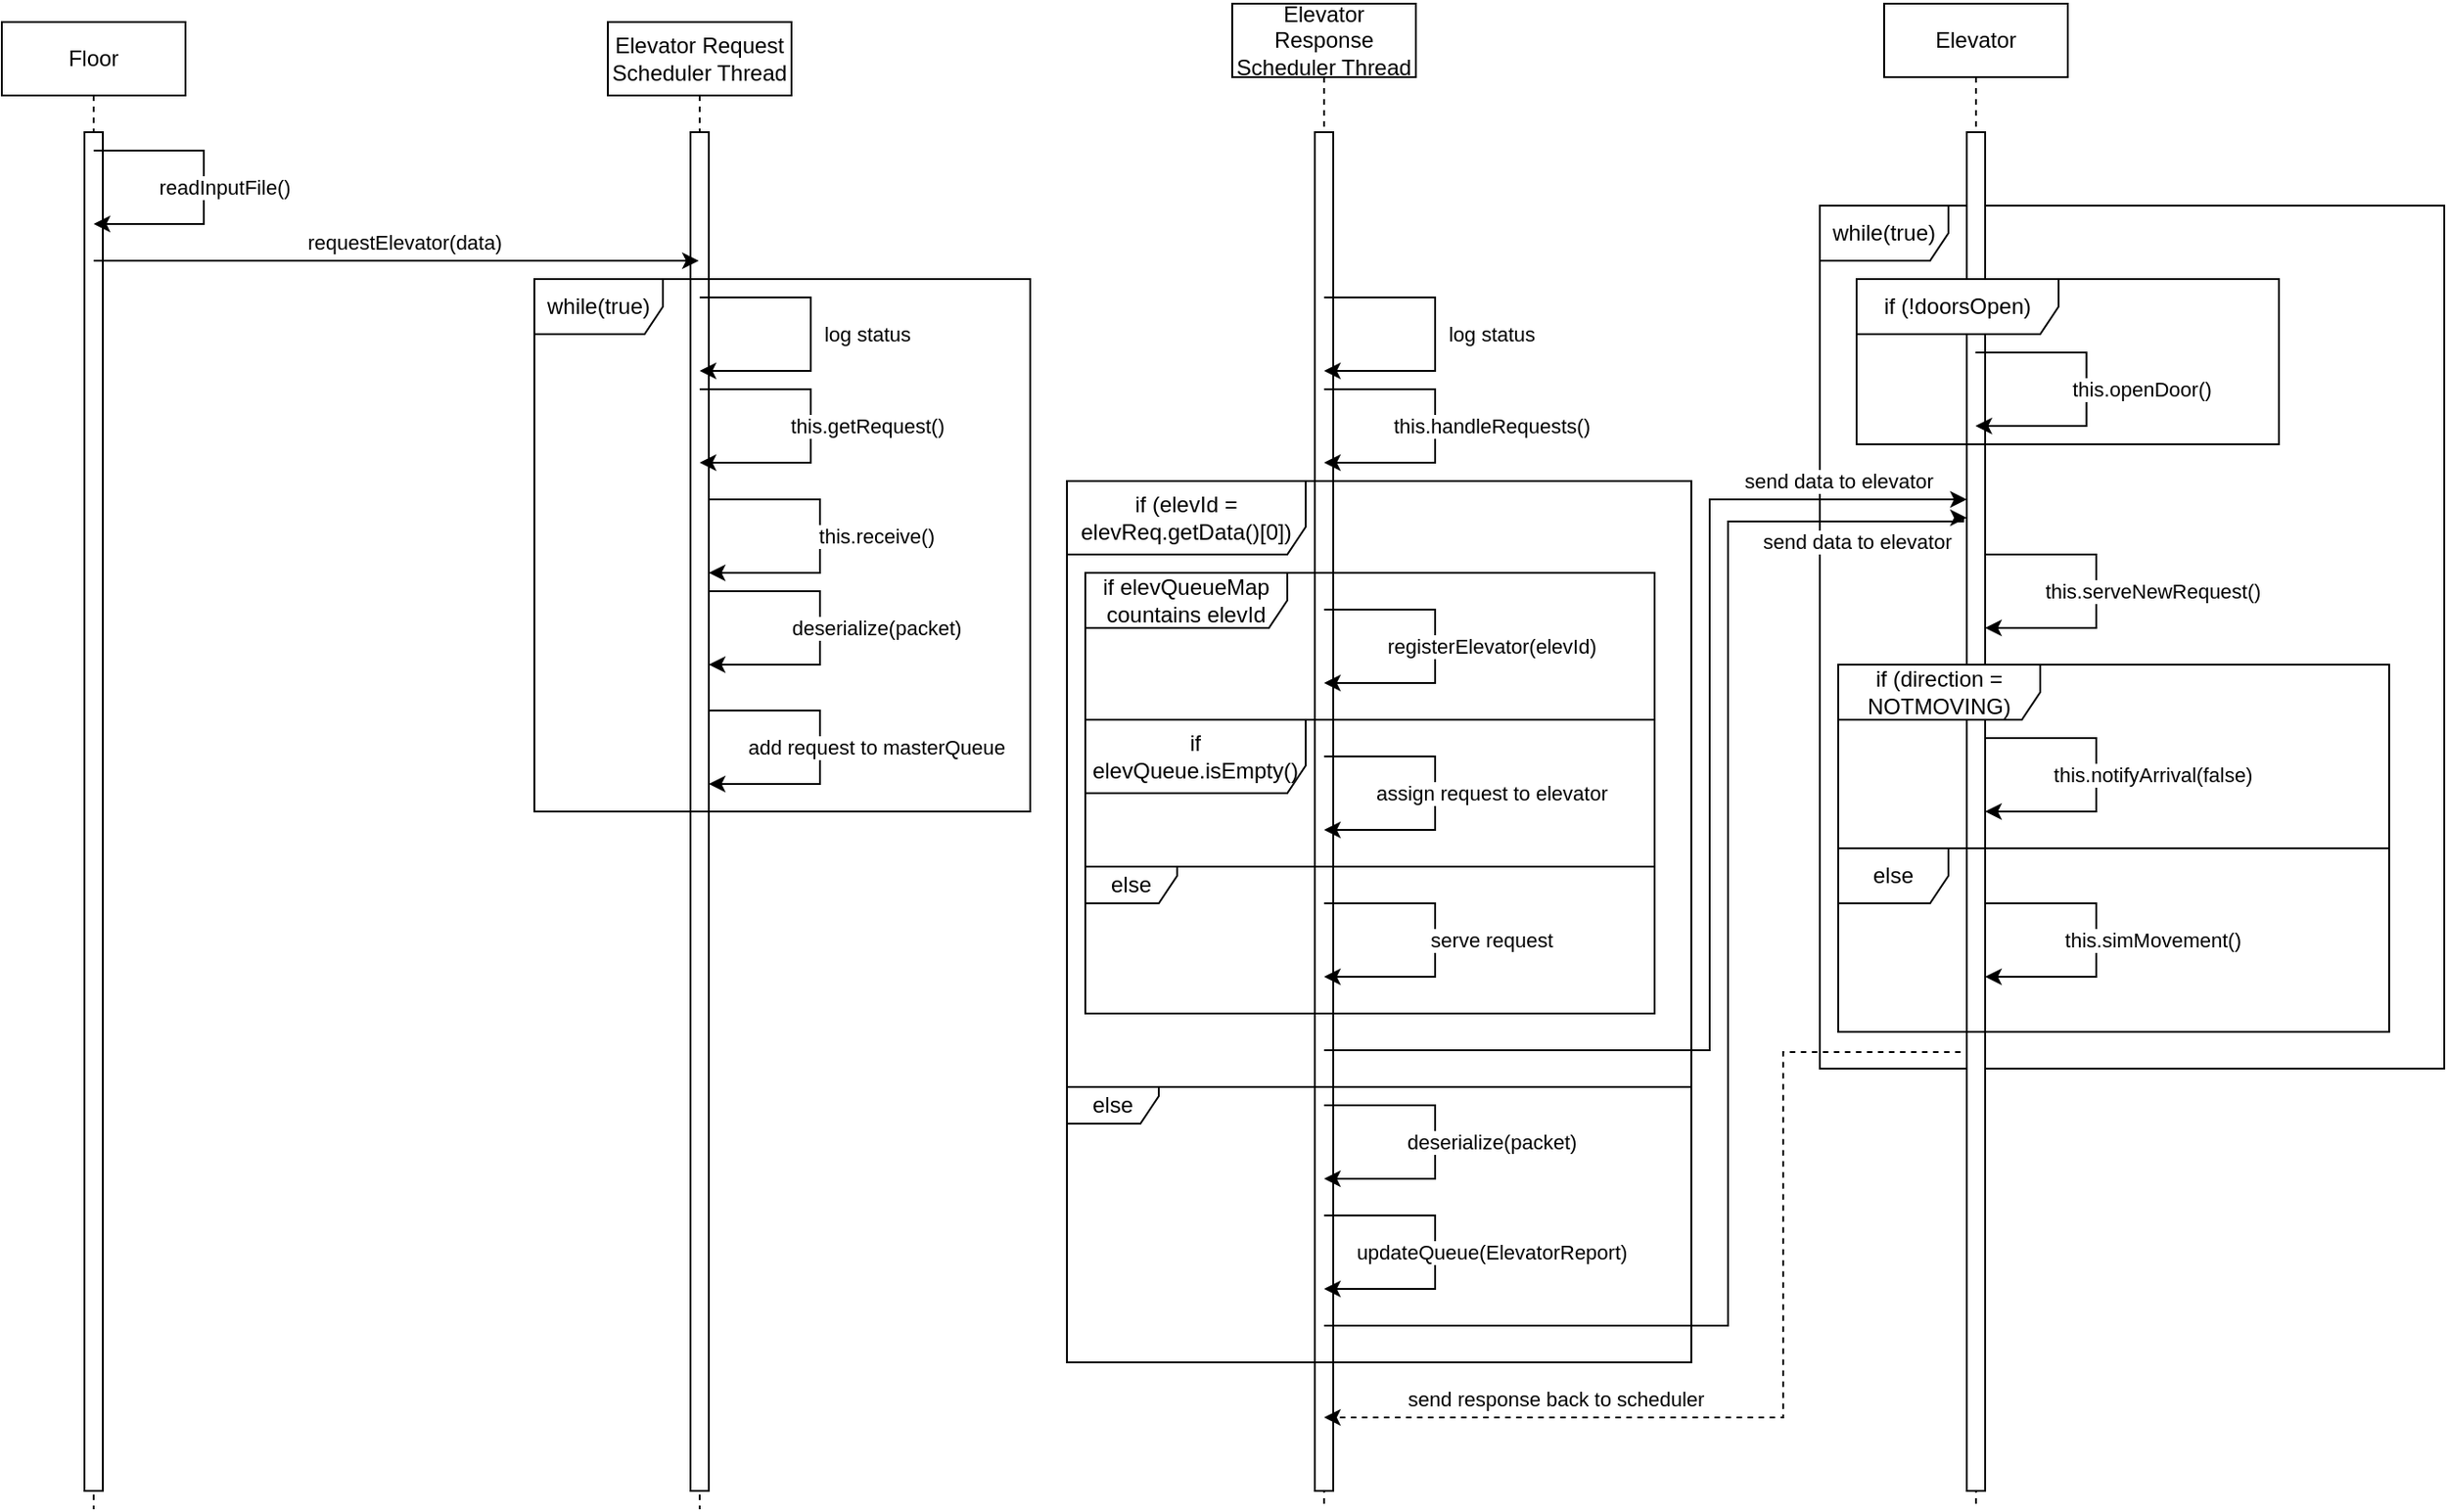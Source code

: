 <mxfile version="17.1.2" type="device"><diagram id="glhVobEu_AhFE7lt4nzv" name="Sequence"><mxGraphModel dx="1422" dy="762" grid="1" gridSize="10" guides="1" tooltips="1" connect="1" arrows="1" fold="1" page="1" pageScale="1" pageWidth="1100" pageHeight="850" math="0" shadow="0"><root><mxCell id="0"/><mxCell id="1" parent="0"/><mxCell id="Rs32E3RFFZJ_UyLptljR-38" value="while(true)" style="shape=umlFrame;whiteSpace=wrap;html=1;width=70;height=30;" vertex="1" parent="1"><mxGeometry x="1180" y="150" width="340" height="470" as="geometry"/></mxCell><mxCell id="9pSTKJTpzrtBxzHflIN7-1" value="Floor" style="shape=umlLifeline;perimeter=lifelinePerimeter;whiteSpace=wrap;html=1;container=1;collapsible=0;recursiveResize=0;outlineConnect=0;" parent="1" vertex="1"><mxGeometry x="190" y="50" width="100" height="810" as="geometry"/></mxCell><mxCell id="9pSTKJTpzrtBxzHflIN7-40" value="" style="html=1;points=[];perimeter=orthogonalPerimeter;" parent="9pSTKJTpzrtBxzHflIN7-1" vertex="1"><mxGeometry x="45" y="60" width="10" height="740" as="geometry"/></mxCell><mxCell id="9pSTKJTpzrtBxzHflIN7-2" value="Elevator Request Scheduler Thread" style="shape=umlLifeline;perimeter=lifelinePerimeter;whiteSpace=wrap;html=1;container=1;collapsible=0;recursiveResize=0;outlineConnect=0;fontStyle=0" parent="1" vertex="1"><mxGeometry x="520" y="50" width="100" height="810" as="geometry"/></mxCell><mxCell id="9pSTKJTpzrtBxzHflIN7-41" value="" style="html=1;points=[];perimeter=orthogonalPerimeter;" parent="9pSTKJTpzrtBxzHflIN7-2" vertex="1"><mxGeometry x="45" y="60" width="10" height="740" as="geometry"/></mxCell><mxCell id="Rs32E3RFFZJ_UyLptljR-9" value="" style="endArrow=classic;html=1;rounded=0;edgeStyle=orthogonalEdgeStyle;" edge="1" parent="9pSTKJTpzrtBxzHflIN7-2"><mxGeometry width="50" height="50" relative="1" as="geometry"><mxPoint x="55" y="260" as="sourcePoint"/><mxPoint x="55" y="300" as="targetPoint"/><Array as="points"><mxPoint x="115.5" y="260"/><mxPoint x="115.5" y="300"/></Array></mxGeometry></mxCell><mxCell id="Rs32E3RFFZJ_UyLptljR-10" value="this.receive()" style="edgeLabel;html=1;align=center;verticalAlign=middle;resizable=0;points=[];" vertex="1" connectable="0" parent="Rs32E3RFFZJ_UyLptljR-9"><mxGeometry x="-0.261" y="1" relative="1" as="geometry"><mxPoint x="31" y="21" as="offset"/></mxGeometry></mxCell><mxCell id="Rs32E3RFFZJ_UyLptljR-11" value="" style="endArrow=classic;html=1;rounded=0;edgeStyle=orthogonalEdgeStyle;" edge="1" parent="9pSTKJTpzrtBxzHflIN7-2"><mxGeometry width="50" height="50" relative="1" as="geometry"><mxPoint x="55" y="310" as="sourcePoint"/><mxPoint x="55" y="350" as="targetPoint"/><Array as="points"><mxPoint x="115.5" y="310"/><mxPoint x="115.5" y="350"/></Array></mxGeometry></mxCell><mxCell id="Rs32E3RFFZJ_UyLptljR-12" value="deserialize(packet)" style="edgeLabel;html=1;align=center;verticalAlign=middle;resizable=0;points=[];" vertex="1" connectable="0" parent="Rs32E3RFFZJ_UyLptljR-11"><mxGeometry x="-0.261" y="1" relative="1" as="geometry"><mxPoint x="31" y="21" as="offset"/></mxGeometry></mxCell><mxCell id="Rs32E3RFFZJ_UyLptljR-13" value="" style="endArrow=classic;html=1;rounded=0;edgeStyle=orthogonalEdgeStyle;" edge="1" parent="9pSTKJTpzrtBxzHflIN7-2"><mxGeometry width="50" height="50" relative="1" as="geometry"><mxPoint x="55" y="375" as="sourcePoint"/><mxPoint x="55" y="415" as="targetPoint"/><Array as="points"><mxPoint x="115.5" y="375"/><mxPoint x="115.5" y="415"/></Array></mxGeometry></mxCell><mxCell id="Rs32E3RFFZJ_UyLptljR-14" value="add request to masterQueue" style="edgeLabel;html=1;align=center;verticalAlign=middle;resizable=0;points=[];" vertex="1" connectable="0" parent="Rs32E3RFFZJ_UyLptljR-13"><mxGeometry x="-0.261" y="1" relative="1" as="geometry"><mxPoint x="31" y="21" as="offset"/></mxGeometry></mxCell><mxCell id="9pSTKJTpzrtBxzHflIN7-3" value="Elevator" style="shape=umlLifeline;perimeter=lifelinePerimeter;whiteSpace=wrap;html=1;container=1;collapsible=0;recursiveResize=0;outlineConnect=0;" parent="1" vertex="1"><mxGeometry x="1215" y="40" width="100" height="820" as="geometry"/></mxCell><mxCell id="9pSTKJTpzrtBxzHflIN7-43" value="" style="html=1;points=[];perimeter=orthogonalPerimeter;" parent="9pSTKJTpzrtBxzHflIN7-3" vertex="1"><mxGeometry x="45" y="70" width="10" height="740" as="geometry"/></mxCell><mxCell id="Rs32E3RFFZJ_UyLptljR-42" value="" style="endArrow=classic;html=1;rounded=0;edgeStyle=orthogonalEdgeStyle;" edge="1" parent="9pSTKJTpzrtBxzHflIN7-3"><mxGeometry width="50" height="50" relative="1" as="geometry"><mxPoint x="55.0" y="300" as="sourcePoint"/><mxPoint x="55.0" y="340" as="targetPoint"/><Array as="points"><mxPoint x="115.5" y="300"/><mxPoint x="115.5" y="340"/></Array></mxGeometry></mxCell><mxCell id="Rs32E3RFFZJ_UyLptljR-43" value="this.serveNewRequest()" style="edgeLabel;html=1;align=center;verticalAlign=middle;resizable=0;points=[];" vertex="1" connectable="0" parent="Rs32E3RFFZJ_UyLptljR-42"><mxGeometry x="-0.261" y="1" relative="1" as="geometry"><mxPoint x="31" y="21" as="offset"/></mxGeometry></mxCell><mxCell id="9pSTKJTpzrtBxzHflIN7-5" value="" style="endArrow=classic;html=1;rounded=0;" parent="1" source="9pSTKJTpzrtBxzHflIN7-1" target="9pSTKJTpzrtBxzHflIN7-2" edge="1"><mxGeometry width="50" height="50" relative="1" as="geometry"><mxPoint x="580" y="420" as="sourcePoint"/><mxPoint x="630" y="370" as="targetPoint"/><Array as="points"><mxPoint x="390" y="180"/></Array></mxGeometry></mxCell><mxCell id="9pSTKJTpzrtBxzHflIN7-9" value="requestElevator(data)" style="edgeLabel;html=1;align=center;verticalAlign=middle;resizable=0;points=[];" parent="9pSTKJTpzrtBxzHflIN7-5" vertex="1" connectable="0"><mxGeometry x="0.027" y="3" relative="1" as="geometry"><mxPoint y="-7" as="offset"/></mxGeometry></mxCell><mxCell id="9pSTKJTpzrtBxzHflIN7-7" value="" style="endArrow=classic;html=1;rounded=0;edgeStyle=orthogonalEdgeStyle;" parent="1" source="9pSTKJTpzrtBxzHflIN7-1" target="9pSTKJTpzrtBxzHflIN7-1" edge="1"><mxGeometry width="50" height="50" relative="1" as="geometry"><mxPoint x="580" y="420" as="sourcePoint"/><mxPoint x="630" y="370" as="targetPoint"/><Array as="points"><mxPoint x="300" y="120"/><mxPoint x="300" y="160"/></Array></mxGeometry></mxCell><mxCell id="9pSTKJTpzrtBxzHflIN7-8" value="readInputFile()" style="edgeLabel;html=1;align=center;verticalAlign=middle;resizable=0;points=[];" parent="9pSTKJTpzrtBxzHflIN7-7" vertex="1" connectable="0"><mxGeometry x="-0.261" y="1" relative="1" as="geometry"><mxPoint x="12" y="21" as="offset"/></mxGeometry></mxCell><mxCell id="9pSTKJTpzrtBxzHflIN7-21" value="Elevator Response Scheduler Thread" style="shape=umlLifeline;perimeter=lifelinePerimeter;whiteSpace=wrap;html=1;container=1;collapsible=0;recursiveResize=0;outlineConnect=0;" parent="1" vertex="1"><mxGeometry x="860" y="40" width="100" height="820" as="geometry"/></mxCell><mxCell id="9pSTKJTpzrtBxzHflIN7-42" value="" style="html=1;points=[];perimeter=orthogonalPerimeter;" parent="9pSTKJTpzrtBxzHflIN7-21" vertex="1"><mxGeometry x="45" y="70" width="10" height="740" as="geometry"/></mxCell><mxCell id="Rs32E3RFFZJ_UyLptljR-1" value="" style="endArrow=classic;html=1;rounded=0;edgeStyle=orthogonalEdgeStyle;" edge="1" parent="1"><mxGeometry width="50" height="50" relative="1" as="geometry"><mxPoint x="570" y="200" as="sourcePoint"/><mxPoint x="570" y="240" as="targetPoint"/><Array as="points"><mxPoint x="630.5" y="200"/><mxPoint x="630.5" y="240"/></Array></mxGeometry></mxCell><mxCell id="Rs32E3RFFZJ_UyLptljR-2" value="log status" style="edgeLabel;html=1;align=center;verticalAlign=middle;resizable=0;points=[];" vertex="1" connectable="0" parent="Rs32E3RFFZJ_UyLptljR-1"><mxGeometry x="-0.261" y="1" relative="1" as="geometry"><mxPoint x="31" y="21" as="offset"/></mxGeometry></mxCell><mxCell id="Rs32E3RFFZJ_UyLptljR-3" value="" style="endArrow=classic;html=1;rounded=0;edgeStyle=orthogonalEdgeStyle;" edge="1" parent="1"><mxGeometry width="50" height="50" relative="1" as="geometry"><mxPoint x="570" y="250" as="sourcePoint"/><mxPoint x="570" y="290" as="targetPoint"/><Array as="points"><mxPoint x="630.5" y="250"/><mxPoint x="630.5" y="290"/></Array></mxGeometry></mxCell><mxCell id="Rs32E3RFFZJ_UyLptljR-4" value="this.getRequest()" style="edgeLabel;html=1;align=center;verticalAlign=middle;resizable=0;points=[];" vertex="1" connectable="0" parent="Rs32E3RFFZJ_UyLptljR-3"><mxGeometry x="-0.261" y="1" relative="1" as="geometry"><mxPoint x="31" y="21" as="offset"/></mxGeometry></mxCell><mxCell id="Rs32E3RFFZJ_UyLptljR-5" value="" style="endArrow=classic;html=1;rounded=0;edgeStyle=orthogonalEdgeStyle;" edge="1" parent="1"><mxGeometry width="50" height="50" relative="1" as="geometry"><mxPoint x="910" y="200" as="sourcePoint"/><mxPoint x="910" y="240" as="targetPoint"/><Array as="points"><mxPoint x="970.5" y="200"/><mxPoint x="970.5" y="240"/></Array></mxGeometry></mxCell><mxCell id="Rs32E3RFFZJ_UyLptljR-6" value="log status" style="edgeLabel;html=1;align=center;verticalAlign=middle;resizable=0;points=[];" vertex="1" connectable="0" parent="Rs32E3RFFZJ_UyLptljR-5"><mxGeometry x="-0.261" y="1" relative="1" as="geometry"><mxPoint x="31" y="21" as="offset"/></mxGeometry></mxCell><mxCell id="Rs32E3RFFZJ_UyLptljR-7" value="" style="endArrow=classic;html=1;rounded=0;edgeStyle=orthogonalEdgeStyle;" edge="1" parent="1"><mxGeometry width="50" height="50" relative="1" as="geometry"><mxPoint x="910" y="250" as="sourcePoint"/><mxPoint x="910" y="290" as="targetPoint"/><Array as="points"><mxPoint x="970.5" y="250"/><mxPoint x="970.5" y="290"/></Array></mxGeometry></mxCell><mxCell id="Rs32E3RFFZJ_UyLptljR-8" value="this.handleRequests()" style="edgeLabel;html=1;align=center;verticalAlign=middle;resizable=0;points=[];" vertex="1" connectable="0" parent="Rs32E3RFFZJ_UyLptljR-7"><mxGeometry x="-0.261" y="1" relative="1" as="geometry"><mxPoint x="31" y="21" as="offset"/></mxGeometry></mxCell><mxCell id="Rs32E3RFFZJ_UyLptljR-15" value="while(true)" style="shape=umlFrame;whiteSpace=wrap;html=1;width=70;height=30;" vertex="1" parent="1"><mxGeometry x="480" y="190" width="270" height="290" as="geometry"/></mxCell><mxCell id="Rs32E3RFFZJ_UyLptljR-16" value="if (elevId = elevReq.getData()[0])" style="shape=umlFrame;whiteSpace=wrap;html=1;width=130;height=40;" vertex="1" parent="1"><mxGeometry x="770" y="300" width="340" height="330" as="geometry"/></mxCell><mxCell id="Rs32E3RFFZJ_UyLptljR-17" value="if elevQueueMap countains elevId" style="shape=umlFrame;whiteSpace=wrap;html=1;width=110;height=30;" vertex="1" parent="1"><mxGeometry x="780" y="350" width="310" height="80" as="geometry"/></mxCell><mxCell id="Rs32E3RFFZJ_UyLptljR-18" value="" style="endArrow=classic;html=1;rounded=0;edgeStyle=orthogonalEdgeStyle;" edge="1" parent="1"><mxGeometry width="50" height="50" relative="1" as="geometry"><mxPoint x="910" y="370" as="sourcePoint"/><mxPoint x="910" y="410" as="targetPoint"/><Array as="points"><mxPoint x="970.5" y="370"/><mxPoint x="970.5" y="410"/></Array></mxGeometry></mxCell><mxCell id="Rs32E3RFFZJ_UyLptljR-19" value="registerElevator(elevId)" style="edgeLabel;html=1;align=center;verticalAlign=middle;resizable=0;points=[];" vertex="1" connectable="0" parent="Rs32E3RFFZJ_UyLptljR-18"><mxGeometry x="-0.261" y="1" relative="1" as="geometry"><mxPoint x="31" y="21" as="offset"/></mxGeometry></mxCell><mxCell id="Rs32E3RFFZJ_UyLptljR-20" value="if elevQueue.isEmpty()" style="shape=umlFrame;whiteSpace=wrap;html=1;width=120;height=40;" vertex="1" parent="1"><mxGeometry x="780" y="430" width="310" height="80" as="geometry"/></mxCell><mxCell id="Rs32E3RFFZJ_UyLptljR-21" value="" style="endArrow=classic;html=1;rounded=0;edgeStyle=orthogonalEdgeStyle;" edge="1" parent="1"><mxGeometry width="50" height="50" relative="1" as="geometry"><mxPoint x="910" y="450" as="sourcePoint"/><mxPoint x="910" y="490" as="targetPoint"/><Array as="points"><mxPoint x="970.5" y="450"/><mxPoint x="970.5" y="490"/></Array></mxGeometry></mxCell><mxCell id="Rs32E3RFFZJ_UyLptljR-22" value="assign request to elevator" style="edgeLabel;html=1;align=center;verticalAlign=middle;resizable=0;points=[];" vertex="1" connectable="0" parent="Rs32E3RFFZJ_UyLptljR-21"><mxGeometry x="-0.261" y="1" relative="1" as="geometry"><mxPoint x="31" y="21" as="offset"/></mxGeometry></mxCell><mxCell id="Rs32E3RFFZJ_UyLptljR-23" value="else" style="shape=umlFrame;whiteSpace=wrap;html=1;width=50;height=20;" vertex="1" parent="1"><mxGeometry x="780" y="510" width="310" height="80" as="geometry"/></mxCell><mxCell id="Rs32E3RFFZJ_UyLptljR-24" value="" style="endArrow=classic;html=1;rounded=0;edgeStyle=orthogonalEdgeStyle;" edge="1" parent="1"><mxGeometry width="50" height="50" relative="1" as="geometry"><mxPoint x="910" y="530" as="sourcePoint"/><mxPoint x="910" y="570" as="targetPoint"/><Array as="points"><mxPoint x="970.5" y="530"/><mxPoint x="970.5" y="570"/></Array></mxGeometry></mxCell><mxCell id="Rs32E3RFFZJ_UyLptljR-25" value="serve request" style="edgeLabel;html=1;align=center;verticalAlign=middle;resizable=0;points=[];" vertex="1" connectable="0" parent="Rs32E3RFFZJ_UyLptljR-24"><mxGeometry x="-0.261" y="1" relative="1" as="geometry"><mxPoint x="31" y="21" as="offset"/></mxGeometry></mxCell><mxCell id="Rs32E3RFFZJ_UyLptljR-26" value="" style="endArrow=classic;html=1;rounded=0;edgeStyle=orthogonalEdgeStyle;" edge="1" parent="1"><mxGeometry width="50" height="50" relative="1" as="geometry"><mxPoint x="910" y="610" as="sourcePoint"/><mxPoint x="1260" y="310" as="targetPoint"/><Array as="points"><mxPoint x="1120" y="610"/><mxPoint x="1120" y="310"/><mxPoint x="1260" y="310"/></Array></mxGeometry></mxCell><mxCell id="Rs32E3RFFZJ_UyLptljR-27" value="send data to elevator" style="edgeLabel;html=1;align=center;verticalAlign=middle;resizable=0;points=[];" vertex="1" connectable="0" parent="Rs32E3RFFZJ_UyLptljR-26"><mxGeometry x="0.027" y="3" relative="1" as="geometry"><mxPoint x="73" y="-186" as="offset"/></mxGeometry></mxCell><mxCell id="Rs32E3RFFZJ_UyLptljR-28" value="else" style="shape=umlFrame;whiteSpace=wrap;html=1;width=50;height=20;" vertex="1" parent="1"><mxGeometry x="770" y="630" width="340" height="150" as="geometry"/></mxCell><mxCell id="Rs32E3RFFZJ_UyLptljR-29" value="" style="endArrow=classic;html=1;rounded=0;edgeStyle=orthogonalEdgeStyle;" edge="1" parent="1"><mxGeometry width="50" height="50" relative="1" as="geometry"><mxPoint x="910" y="640" as="sourcePoint"/><mxPoint x="910" y="680" as="targetPoint"/><Array as="points"><mxPoint x="970.5" y="640"/><mxPoint x="970.5" y="680"/></Array></mxGeometry></mxCell><mxCell id="Rs32E3RFFZJ_UyLptljR-30" value="deserialize(packet)" style="edgeLabel;html=1;align=center;verticalAlign=middle;resizable=0;points=[];" vertex="1" connectable="0" parent="Rs32E3RFFZJ_UyLptljR-29"><mxGeometry x="-0.261" y="1" relative="1" as="geometry"><mxPoint x="31" y="21" as="offset"/></mxGeometry></mxCell><mxCell id="Rs32E3RFFZJ_UyLptljR-33" value="" style="endArrow=classic;html=1;rounded=0;edgeStyle=orthogonalEdgeStyle;" edge="1" parent="1"><mxGeometry width="50" height="50" relative="1" as="geometry"><mxPoint x="910" y="760" as="sourcePoint"/><mxPoint x="1260" y="320" as="targetPoint"/><Array as="points"><mxPoint x="1130" y="760"/><mxPoint x="1130" y="322"/><mxPoint x="1258" y="322"/></Array></mxGeometry></mxCell><mxCell id="Rs32E3RFFZJ_UyLptljR-34" value="send data to elevator" style="edgeLabel;html=1;align=center;verticalAlign=middle;resizable=0;points=[];" vertex="1" connectable="0" parent="Rs32E3RFFZJ_UyLptljR-33"><mxGeometry x="0.027" y="3" relative="1" as="geometry"><mxPoint x="73" y="-242" as="offset"/></mxGeometry></mxCell><mxCell id="Rs32E3RFFZJ_UyLptljR-35" value="" style="endArrow=classic;html=1;rounded=0;edgeStyle=orthogonalEdgeStyle;" edge="1" parent="1"><mxGeometry width="50" height="50" relative="1" as="geometry"><mxPoint x="910" y="700" as="sourcePoint"/><mxPoint x="910" y="740" as="targetPoint"/><Array as="points"><mxPoint x="970.5" y="700"/><mxPoint x="970.5" y="740"/></Array></mxGeometry></mxCell><mxCell id="Rs32E3RFFZJ_UyLptljR-36" value="updateQueue(ElevatorReport)" style="edgeLabel;html=1;align=center;verticalAlign=middle;resizable=0;points=[];" vertex="1" connectable="0" parent="Rs32E3RFFZJ_UyLptljR-35"><mxGeometry x="-0.261" y="1" relative="1" as="geometry"><mxPoint x="31" y="21" as="offset"/></mxGeometry></mxCell><mxCell id="Rs32E3RFFZJ_UyLptljR-39" value="if (!doorsOpen)" style="shape=umlFrame;whiteSpace=wrap;html=1;width=110;height=30;" vertex="1" parent="1"><mxGeometry x="1200" y="190" width="230" height="90" as="geometry"/></mxCell><mxCell id="Rs32E3RFFZJ_UyLptljR-40" value="" style="endArrow=classic;html=1;rounded=0;edgeStyle=orthogonalEdgeStyle;" edge="1" parent="1"><mxGeometry width="50" height="50" relative="1" as="geometry"><mxPoint x="1264.72" y="230" as="sourcePoint"/><mxPoint x="1264.72" y="270" as="targetPoint"/><Array as="points"><mxPoint x="1325.22" y="230"/><mxPoint x="1325.22" y="270"/></Array></mxGeometry></mxCell><mxCell id="Rs32E3RFFZJ_UyLptljR-41" value="this.openDoor()" style="edgeLabel;html=1;align=center;verticalAlign=middle;resizable=0;points=[];" vertex="1" connectable="0" parent="Rs32E3RFFZJ_UyLptljR-40"><mxGeometry x="-0.261" y="1" relative="1" as="geometry"><mxPoint x="31" y="21" as="offset"/></mxGeometry></mxCell><mxCell id="Rs32E3RFFZJ_UyLptljR-44" value="" style="endArrow=classic;html=1;rounded=0;exitX=0;exitY=0.414;exitDx=0;exitDy=0;exitPerimeter=0;edgeStyle=orthogonalEdgeStyle;dashed=1;" edge="1" parent="1" source="9pSTKJTpzrtBxzHflIN7-43" target="9pSTKJTpzrtBxzHflIN7-21"><mxGeometry width="50" height="50" relative="1" as="geometry"><mxPoint x="1350" y="460" as="sourcePoint"/><mxPoint x="1400" y="410" as="targetPoint"/><Array as="points"><mxPoint x="1160" y="611"/><mxPoint x="1160" y="810"/></Array></mxGeometry></mxCell><mxCell id="Rs32E3RFFZJ_UyLptljR-45" value="send response back to scheduler" style="edgeLabel;html=1;align=center;verticalAlign=middle;resizable=0;points=[];" vertex="1" connectable="0" parent="Rs32E3RFFZJ_UyLptljR-44"><mxGeometry x="0.736" y="-4" relative="1" as="geometry"><mxPoint x="28" y="-6" as="offset"/></mxGeometry></mxCell><mxCell id="Rs32E3RFFZJ_UyLptljR-46" value="if (direction = NOTMOVING)" style="shape=umlFrame;whiteSpace=wrap;html=1;width=110;height=30;" vertex="1" parent="1"><mxGeometry x="1190" y="400" width="300" height="100" as="geometry"/></mxCell><mxCell id="Rs32E3RFFZJ_UyLptljR-47" value="" style="endArrow=classic;html=1;rounded=0;edgeStyle=orthogonalEdgeStyle;" edge="1" parent="1"><mxGeometry width="50" height="50" relative="1" as="geometry"><mxPoint x="1270.0" y="440" as="sourcePoint"/><mxPoint x="1270.0" y="480" as="targetPoint"/><Array as="points"><mxPoint x="1330.5" y="440"/><mxPoint x="1330.5" y="480"/></Array></mxGeometry></mxCell><mxCell id="Rs32E3RFFZJ_UyLptljR-48" value="this.notifyArrival(false)" style="edgeLabel;html=1;align=center;verticalAlign=middle;resizable=0;points=[];" vertex="1" connectable="0" parent="Rs32E3RFFZJ_UyLptljR-47"><mxGeometry x="-0.261" y="1" relative="1" as="geometry"><mxPoint x="31" y="21" as="offset"/></mxGeometry></mxCell><mxCell id="Rs32E3RFFZJ_UyLptljR-49" value="else" style="shape=umlFrame;whiteSpace=wrap;html=1;width=60;height=30;" vertex="1" parent="1"><mxGeometry x="1190" y="500" width="300" height="100" as="geometry"/></mxCell><mxCell id="Rs32E3RFFZJ_UyLptljR-50" value="" style="endArrow=classic;html=1;rounded=0;edgeStyle=orthogonalEdgeStyle;" edge="1" parent="1"><mxGeometry width="50" height="50" relative="1" as="geometry"><mxPoint x="1270" y="530" as="sourcePoint"/><mxPoint x="1270" y="570" as="targetPoint"/><Array as="points"><mxPoint x="1330.5" y="530"/><mxPoint x="1330.5" y="570"/></Array></mxGeometry></mxCell><mxCell id="Rs32E3RFFZJ_UyLptljR-51" value="this.simMovement()" style="edgeLabel;html=1;align=center;verticalAlign=middle;resizable=0;points=[];" vertex="1" connectable="0" parent="Rs32E3RFFZJ_UyLptljR-50"><mxGeometry x="-0.261" y="1" relative="1" as="geometry"><mxPoint x="31" y="21" as="offset"/></mxGeometry></mxCell></root></mxGraphModel></diagram></mxfile>